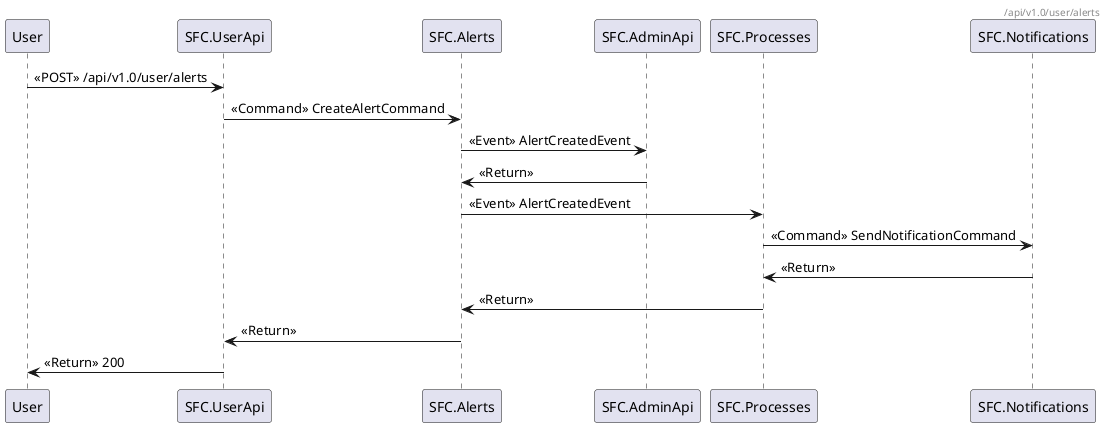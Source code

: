 @startuml
header /api/v1.0/user/alerts
User -> SFC.UserApi : <<POST>> /api/v1.0/user/alerts
SFC.UserApi -> SFC.Alerts : <<Command>> CreateAlertCommand
SFC.Alerts -> SFC.AdminApi : <<Event>> AlertCreatedEvent
SFC.AdminApi -> SFC.Alerts : <<Return>> 
SFC.Alerts -> SFC.Processes : <<Event>> AlertCreatedEvent
SFC.Processes -> SFC.Notifications : <<Command>> SendNotificationCommand
SFC.Notifications -> SFC.Processes : <<Return>> 
SFC.Processes -> SFC.Alerts : <<Return>> 
SFC.Alerts -> SFC.UserApi : <<Return>> 
SFC.UserApi -> User: <<Return>> 200
@enduml
